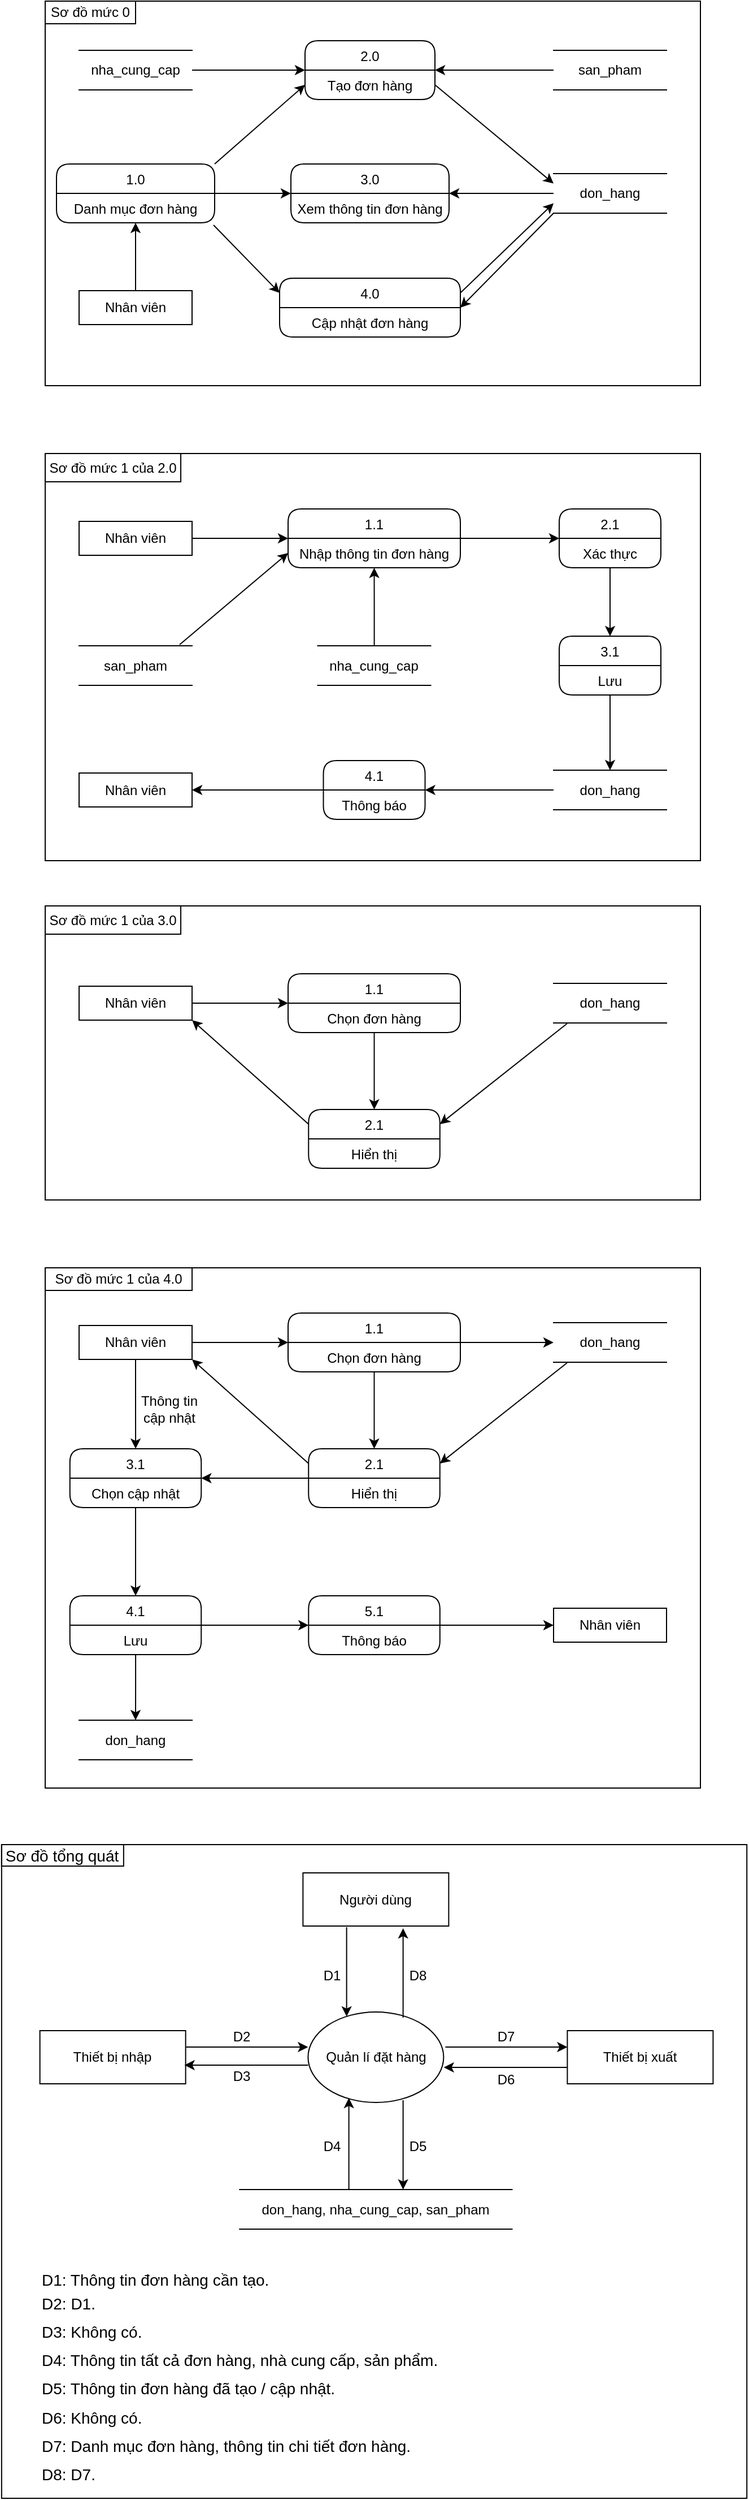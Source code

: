 <mxfile version="13.10.6" type="device"><diagram id="41ISdDbUmZsE106v7LN6" name="Page-1"><mxGraphModel dx="1422" dy="763" grid="1" gridSize="10" guides="1" tooltips="1" connect="1" arrows="1" fold="1" page="0" pageScale="1" pageWidth="850" pageHeight="1100" math="0" shadow="0"><root><mxCell id="0"/><mxCell id="1" parent="0"/><mxCell id="Vp9NdLtJBEE0PVD_UfXC-97" value="" style="rounded=0;whiteSpace=wrap;html=1;fillColor=none;" vertex="1" parent="1"><mxGeometry x="120" y="1000" width="580" height="260" as="geometry"/></mxCell><mxCell id="Vp9NdLtJBEE0PVD_UfXC-26" value="" style="rounded=0;whiteSpace=wrap;html=1;fillColor=none;" vertex="1" parent="1"><mxGeometry x="120" y="200" width="580" height="340" as="geometry"/></mxCell><mxCell id="Vp9NdLtJBEE0PVD_UfXC-86" style="edgeStyle=orthogonalEdgeStyle;rounded=0;orthogonalLoop=1;jettySize=auto;html=1;" edge="1" parent="1" source="Vp9NdLtJBEE0PVD_UfXC-28" target="Vp9NdLtJBEE0PVD_UfXC-84"><mxGeometry relative="1" as="geometry"/></mxCell><mxCell id="Vp9NdLtJBEE0PVD_UfXC-28" value="Nhân viên" style="rounded=0;whiteSpace=wrap;html=1;align=center;" vertex="1" parent="1"><mxGeometry x="150" y="456" width="100" height="30" as="geometry"/></mxCell><mxCell id="Vp9NdLtJBEE0PVD_UfXC-29" value="2.0" style="swimlane;fontStyle=0;childLayout=stackLayout;horizontal=1;startSize=26;fillColor=none;horizontalStack=0;resizeParent=1;resizeParentMax=0;resizeLast=0;collapsible=1;marginBottom=0;rounded=1;" vertex="1" parent="1"><mxGeometry x="350" y="235" width="115" height="52" as="geometry"/></mxCell><mxCell id="Vp9NdLtJBEE0PVD_UfXC-30" value="Tạo đơn hàng" style="text;strokeColor=none;fillColor=none;align=center;verticalAlign=top;spacingLeft=4;spacingRight=4;overflow=hidden;rotatable=0;points=[[0,0.5],[1,0.5]];portConstraint=eastwest;" vertex="1" parent="Vp9NdLtJBEE0PVD_UfXC-29"><mxGeometry y="26" width="115" height="26" as="geometry"/></mxCell><mxCell id="Vp9NdLtJBEE0PVD_UfXC-31" value="3.0" style="swimlane;fontStyle=0;childLayout=stackLayout;horizontal=1;startSize=26;fillColor=none;horizontalStack=0;resizeParent=1;resizeParentMax=0;resizeLast=0;collapsible=1;marginBottom=0;rounded=1;" vertex="1" parent="1"><mxGeometry x="337.5" y="344" width="140" height="52" as="geometry"/></mxCell><mxCell id="Vp9NdLtJBEE0PVD_UfXC-32" value="Xem thông tin đơn hàng" style="text;strokeColor=none;fillColor=none;align=center;verticalAlign=top;spacingLeft=4;spacingRight=4;overflow=hidden;rotatable=0;points=[[0,0.5],[1,0.5]];portConstraint=eastwest;" vertex="1" parent="Vp9NdLtJBEE0PVD_UfXC-31"><mxGeometry y="26" width="140" height="26" as="geometry"/></mxCell><mxCell id="Vp9NdLtJBEE0PVD_UfXC-33" value="4.0" style="swimlane;fontStyle=0;childLayout=stackLayout;horizontal=1;startSize=26;fillColor=none;horizontalStack=0;resizeParent=1;resizeParentMax=0;resizeLast=0;collapsible=1;marginBottom=0;rounded=1;" vertex="1" parent="1"><mxGeometry x="327.5" y="445" width="160" height="52" as="geometry"/></mxCell><mxCell id="Vp9NdLtJBEE0PVD_UfXC-34" value="Cập nhật đơn hàng" style="text;strokeColor=none;fillColor=none;align=center;verticalAlign=top;spacingLeft=4;spacingRight=4;overflow=hidden;rotatable=0;points=[[0,0.5],[1,0.5]];portConstraint=eastwest;" vertex="1" parent="Vp9NdLtJBEE0PVD_UfXC-33"><mxGeometry y="26" width="160" height="26" as="geometry"/></mxCell><mxCell id="Vp9NdLtJBEE0PVD_UfXC-37" style="edgeStyle=orthogonalEdgeStyle;rounded=0;orthogonalLoop=1;jettySize=auto;html=1;" edge="1" parent="1" source="Vp9NdLtJBEE0PVD_UfXC-38" target="Vp9NdLtJBEE0PVD_UfXC-31"><mxGeometry relative="1" as="geometry"/></mxCell><mxCell id="Vp9NdLtJBEE0PVD_UfXC-38" value="don_hang" style="shape=partialRectangle;whiteSpace=wrap;html=1;left=0;right=0;fillColor=none;rounded=1;align=center;" vertex="1" parent="1"><mxGeometry x="570" y="352.5" width="100" height="35" as="geometry"/></mxCell><mxCell id="Vp9NdLtJBEE0PVD_UfXC-39" value="" style="endArrow=classic;html=1;exitX=1;exitY=0.5;exitDx=0;exitDy=0;entryX=0;entryY=0.25;entryDx=0;entryDy=0;" edge="1" parent="1" source="Vp9NdLtJBEE0PVD_UfXC-30" target="Vp9NdLtJBEE0PVD_UfXC-38"><mxGeometry width="50" height="50" relative="1" as="geometry"><mxPoint x="600" y="215" as="sourcePoint"/><mxPoint x="550" y="265" as="targetPoint"/></mxGeometry></mxCell><mxCell id="Vp9NdLtJBEE0PVD_UfXC-40" value="" style="endArrow=classic;html=1;exitX=1;exitY=0.25;exitDx=0;exitDy=0;entryX=0;entryY=0.75;entryDx=0;entryDy=0;" edge="1" parent="1" source="Vp9NdLtJBEE0PVD_UfXC-33" target="Vp9NdLtJBEE0PVD_UfXC-38"><mxGeometry width="50" height="50" relative="1" as="geometry"><mxPoint x="560" y="545" as="sourcePoint"/><mxPoint x="610" y="495" as="targetPoint"/></mxGeometry></mxCell><mxCell id="Vp9NdLtJBEE0PVD_UfXC-41" value="" style="endArrow=classic;html=1;exitX=0;exitY=1;exitDx=0;exitDy=0;entryX=1;entryY=0.5;entryDx=0;entryDy=0;" edge="1" parent="1" source="Vp9NdLtJBEE0PVD_UfXC-38" target="Vp9NdLtJBEE0PVD_UfXC-33"><mxGeometry width="50" height="50" relative="1" as="geometry"><mxPoint x="610" y="388.75" as="sourcePoint"/><mxPoint x="497.5" y="468" as="targetPoint"/></mxGeometry></mxCell><mxCell id="Vp9NdLtJBEE0PVD_UfXC-42" value="Sơ đồ mức 0" style="rounded=0;whiteSpace=wrap;html=1;fillColor=none;" vertex="1" parent="1"><mxGeometry x="120.01" y="200" width="79.99" height="20" as="geometry"/></mxCell><mxCell id="Vp9NdLtJBEE0PVD_UfXC-61" style="edgeStyle=orthogonalEdgeStyle;rounded=0;orthogonalLoop=1;jettySize=auto;html=1;" edge="1" parent="1" source="Vp9NdLtJBEE0PVD_UfXC-43" target="Vp9NdLtJBEE0PVD_UfXC-29"><mxGeometry relative="1" as="geometry"/></mxCell><mxCell id="Vp9NdLtJBEE0PVD_UfXC-43" value="san_pham" style="shape=partialRectangle;whiteSpace=wrap;html=1;left=0;right=0;fillColor=none;rounded=1;align=center;" vertex="1" parent="1"><mxGeometry x="570" y="243.5" width="100" height="35" as="geometry"/></mxCell><mxCell id="Vp9NdLtJBEE0PVD_UfXC-44" value="" style="rounded=0;whiteSpace=wrap;html=1;fillColor=none;" vertex="1" parent="1"><mxGeometry x="120.01" y="600" width="580" height="360" as="geometry"/></mxCell><mxCell id="Vp9NdLtJBEE0PVD_UfXC-45" style="edgeStyle=orthogonalEdgeStyle;rounded=0;orthogonalLoop=1;jettySize=auto;html=1;" edge="1" parent="1" source="Vp9NdLtJBEE0PVD_UfXC-46" target="Vp9NdLtJBEE0PVD_UfXC-48"><mxGeometry relative="1" as="geometry"/></mxCell><mxCell id="Vp9NdLtJBEE0PVD_UfXC-46" value="Nhân viên" style="rounded=0;whiteSpace=wrap;html=1;align=center;" vertex="1" parent="1"><mxGeometry x="150.01" y="660" width="100" height="30" as="geometry"/></mxCell><mxCell id="Vp9NdLtJBEE0PVD_UfXC-47" style="edgeStyle=orthogonalEdgeStyle;rounded=0;orthogonalLoop=1;jettySize=auto;html=1;" edge="1" parent="1" source="Vp9NdLtJBEE0PVD_UfXC-48" target="Vp9NdLtJBEE0PVD_UfXC-68"><mxGeometry relative="1" as="geometry"><mxPoint x="575.01" y="675" as="targetPoint"/></mxGeometry></mxCell><mxCell id="Vp9NdLtJBEE0PVD_UfXC-48" value="1.1" style="swimlane;fontStyle=0;childLayout=stackLayout;horizontal=1;startSize=26;fillColor=none;horizontalStack=0;resizeParent=1;resizeParentMax=0;resizeLast=0;collapsible=1;marginBottom=0;rounded=1;" vertex="1" parent="1"><mxGeometry x="335.01" y="649" width="152.5" height="52" as="geometry"/></mxCell><mxCell id="Vp9NdLtJBEE0PVD_UfXC-49" value="Nhập thông tin đơn hàng" style="text;strokeColor=none;fillColor=none;align=center;verticalAlign=top;spacingLeft=4;spacingRight=4;overflow=hidden;rotatable=0;points=[[0,0.5],[1,0.5]];portConstraint=eastwest;" vertex="1" parent="Vp9NdLtJBEE0PVD_UfXC-48"><mxGeometry y="26" width="152.5" height="26" as="geometry"/></mxCell><mxCell id="Vp9NdLtJBEE0PVD_UfXC-58" value="Sơ đồ mức 1 của 2.0" style="rounded=0;whiteSpace=wrap;html=1;fillColor=none;" vertex="1" parent="1"><mxGeometry x="120.02" y="600" width="120" height="25" as="geometry"/></mxCell><mxCell id="Vp9NdLtJBEE0PVD_UfXC-60" style="edgeStyle=orthogonalEdgeStyle;rounded=0;orthogonalLoop=1;jettySize=auto;html=1;" edge="1" parent="1" source="Vp9NdLtJBEE0PVD_UfXC-59" target="Vp9NdLtJBEE0PVD_UfXC-29"><mxGeometry relative="1" as="geometry"/></mxCell><mxCell id="Vp9NdLtJBEE0PVD_UfXC-59" value="nha_cung_cap" style="shape=partialRectangle;whiteSpace=wrap;html=1;left=0;right=0;fillColor=none;rounded=1;align=center;" vertex="1" parent="1"><mxGeometry x="150.01" y="243.5" width="100" height="35" as="geometry"/></mxCell><mxCell id="Vp9NdLtJBEE0PVD_UfXC-62" value="san_pham" style="shape=partialRectangle;whiteSpace=wrap;html=1;left=0;right=0;fillColor=none;rounded=1;align=center;" vertex="1" parent="1"><mxGeometry x="150" y="770" width="100" height="35" as="geometry"/></mxCell><mxCell id="Vp9NdLtJBEE0PVD_UfXC-65" style="edgeStyle=orthogonalEdgeStyle;rounded=0;orthogonalLoop=1;jettySize=auto;html=1;" edge="1" parent="1" source="Vp9NdLtJBEE0PVD_UfXC-63" target="Vp9NdLtJBEE0PVD_UfXC-48"><mxGeometry relative="1" as="geometry"/></mxCell><mxCell id="Vp9NdLtJBEE0PVD_UfXC-63" value="nha_cung_cap" style="shape=partialRectangle;whiteSpace=wrap;html=1;left=0;right=0;fillColor=none;rounded=1;align=center;" vertex="1" parent="1"><mxGeometry x="361.26" y="770" width="100" height="35" as="geometry"/></mxCell><mxCell id="Vp9NdLtJBEE0PVD_UfXC-64" value="" style="endArrow=classic;html=1;exitX=0.89;exitY=-0.029;exitDx=0;exitDy=0;exitPerimeter=0;entryX=0;entryY=0.5;entryDx=0;entryDy=0;" edge="1" parent="1" source="Vp9NdLtJBEE0PVD_UfXC-62" target="Vp9NdLtJBEE0PVD_UfXC-49"><mxGeometry width="50" height="50" relative="1" as="geometry"><mxPoint x="400" y="730" as="sourcePoint"/><mxPoint x="450" y="680" as="targetPoint"/></mxGeometry></mxCell><mxCell id="Vp9NdLtJBEE0PVD_UfXC-72" style="edgeStyle=orthogonalEdgeStyle;rounded=0;orthogonalLoop=1;jettySize=auto;html=1;" edge="1" parent="1" source="Vp9NdLtJBEE0PVD_UfXC-68" target="Vp9NdLtJBEE0PVD_UfXC-70"><mxGeometry relative="1" as="geometry"/></mxCell><mxCell id="Vp9NdLtJBEE0PVD_UfXC-68" value="2.1" style="swimlane;fontStyle=0;childLayout=stackLayout;horizontal=1;startSize=26;fillColor=none;horizontalStack=0;resizeParent=1;resizeParentMax=0;resizeLast=0;collapsible=1;marginBottom=0;rounded=1;" vertex="1" parent="1"><mxGeometry x="575" y="649" width="90" height="52" as="geometry"/></mxCell><mxCell id="Vp9NdLtJBEE0PVD_UfXC-69" value="Xác thực" style="text;strokeColor=none;fillColor=none;align=center;verticalAlign=top;spacingLeft=4;spacingRight=4;overflow=hidden;rotatable=0;points=[[0,0.5],[1,0.5]];portConstraint=eastwest;" vertex="1" parent="Vp9NdLtJBEE0PVD_UfXC-68"><mxGeometry y="26" width="90" height="26" as="geometry"/></mxCell><mxCell id="Vp9NdLtJBEE0PVD_UfXC-74" style="edgeStyle=orthogonalEdgeStyle;rounded=0;orthogonalLoop=1;jettySize=auto;html=1;" edge="1" parent="1" source="Vp9NdLtJBEE0PVD_UfXC-70" target="Vp9NdLtJBEE0PVD_UfXC-73"><mxGeometry relative="1" as="geometry"/></mxCell><mxCell id="Vp9NdLtJBEE0PVD_UfXC-70" value="3.1" style="swimlane;fontStyle=0;childLayout=stackLayout;horizontal=1;startSize=26;fillColor=none;horizontalStack=0;resizeParent=1;resizeParentMax=0;resizeLast=0;collapsible=1;marginBottom=0;rounded=1;" vertex="1" parent="1"><mxGeometry x="575" y="761.5" width="90" height="52" as="geometry"/></mxCell><mxCell id="Vp9NdLtJBEE0PVD_UfXC-71" value="Lưu" style="text;strokeColor=none;fillColor=none;align=center;verticalAlign=top;spacingLeft=4;spacingRight=4;overflow=hidden;rotatable=0;points=[[0,0.5],[1,0.5]];portConstraint=eastwest;" vertex="1" parent="Vp9NdLtJBEE0PVD_UfXC-70"><mxGeometry y="26" width="90" height="26" as="geometry"/></mxCell><mxCell id="Vp9NdLtJBEE0PVD_UfXC-77" style="edgeStyle=orthogonalEdgeStyle;rounded=0;orthogonalLoop=1;jettySize=auto;html=1;" edge="1" parent="1" source="Vp9NdLtJBEE0PVD_UfXC-73" target="Vp9NdLtJBEE0PVD_UfXC-75"><mxGeometry relative="1" as="geometry"/></mxCell><mxCell id="Vp9NdLtJBEE0PVD_UfXC-73" value="don_hang" style="shape=partialRectangle;whiteSpace=wrap;html=1;left=0;right=0;fillColor=none;rounded=1;align=center;" vertex="1" parent="1"><mxGeometry x="570" y="880" width="100" height="35" as="geometry"/></mxCell><mxCell id="Vp9NdLtJBEE0PVD_UfXC-79" style="edgeStyle=orthogonalEdgeStyle;rounded=0;orthogonalLoop=1;jettySize=auto;html=1;" edge="1" parent="1" source="Vp9NdLtJBEE0PVD_UfXC-75" target="Vp9NdLtJBEE0PVD_UfXC-78"><mxGeometry relative="1" as="geometry"/></mxCell><mxCell id="Vp9NdLtJBEE0PVD_UfXC-75" value="4.1" style="swimlane;fontStyle=0;childLayout=stackLayout;horizontal=1;startSize=26;fillColor=none;horizontalStack=0;resizeParent=1;resizeParentMax=0;resizeLast=0;collapsible=1;marginBottom=0;rounded=1;" vertex="1" parent="1"><mxGeometry x="366.26" y="871.5" width="90" height="52" as="geometry"/></mxCell><mxCell id="Vp9NdLtJBEE0PVD_UfXC-76" value="Thông báo" style="text;strokeColor=none;fillColor=none;align=center;verticalAlign=top;spacingLeft=4;spacingRight=4;overflow=hidden;rotatable=0;points=[[0,0.5],[1,0.5]];portConstraint=eastwest;" vertex="1" parent="Vp9NdLtJBEE0PVD_UfXC-75"><mxGeometry y="26" width="90" height="26" as="geometry"/></mxCell><mxCell id="Vp9NdLtJBEE0PVD_UfXC-78" value="Nhân viên" style="rounded=0;whiteSpace=wrap;html=1;align=center;" vertex="1" parent="1"><mxGeometry x="150.01" y="882.5" width="100" height="30" as="geometry"/></mxCell><mxCell id="Vp9NdLtJBEE0PVD_UfXC-80" value="Nhân viên" style="rounded=0;whiteSpace=wrap;html=1;align=center;" vertex="1" parent="1"><mxGeometry x="150.01" y="1071" width="100" height="30" as="geometry"/></mxCell><mxCell id="Vp9NdLtJBEE0PVD_UfXC-81" style="edgeStyle=orthogonalEdgeStyle;rounded=0;orthogonalLoop=1;jettySize=auto;html=1;" edge="1" source="Vp9NdLtJBEE0PVD_UfXC-80" target="Vp9NdLtJBEE0PVD_UfXC-82" parent="1"><mxGeometry relative="1" as="geometry"/></mxCell><mxCell id="Vp9NdLtJBEE0PVD_UfXC-95" style="edgeStyle=orthogonalEdgeStyle;rounded=0;orthogonalLoop=1;jettySize=auto;html=1;" edge="1" parent="1" source="Vp9NdLtJBEE0PVD_UfXC-82" target="Vp9NdLtJBEE0PVD_UfXC-90"><mxGeometry relative="1" as="geometry"/></mxCell><mxCell id="Vp9NdLtJBEE0PVD_UfXC-82" value="1.1" style="swimlane;fontStyle=0;childLayout=stackLayout;horizontal=1;startSize=26;fillColor=none;horizontalStack=0;resizeParent=1;resizeParentMax=0;resizeLast=0;collapsible=1;marginBottom=0;rounded=1;" vertex="1" parent="1"><mxGeometry x="335.01" y="1060" width="152.5" height="52" as="geometry"/></mxCell><mxCell id="Vp9NdLtJBEE0PVD_UfXC-83" value="Chọn đơn hàng" style="text;strokeColor=none;fillColor=none;align=center;verticalAlign=top;spacingLeft=4;spacingRight=4;overflow=hidden;rotatable=0;points=[[0,0.5],[1,0.5]];portConstraint=eastwest;" vertex="1" parent="Vp9NdLtJBEE0PVD_UfXC-82"><mxGeometry y="26" width="152.5" height="26" as="geometry"/></mxCell><mxCell id="Vp9NdLtJBEE0PVD_UfXC-87" style="edgeStyle=orthogonalEdgeStyle;rounded=0;orthogonalLoop=1;jettySize=auto;html=1;" edge="1" parent="1" source="Vp9NdLtJBEE0PVD_UfXC-84" target="Vp9NdLtJBEE0PVD_UfXC-31"><mxGeometry relative="1" as="geometry"/></mxCell><mxCell id="Vp9NdLtJBEE0PVD_UfXC-84" value="1.0" style="swimlane;fontStyle=0;childLayout=stackLayout;horizontal=1;startSize=26;fillColor=none;horizontalStack=0;resizeParent=1;resizeParentMax=0;resizeLast=0;collapsible=1;marginBottom=0;rounded=1;" vertex="1" parent="1"><mxGeometry x="130" y="344" width="140" height="52" as="geometry"/></mxCell><mxCell id="Vp9NdLtJBEE0PVD_UfXC-85" value="Danh mục đơn hàng" style="text;strokeColor=none;fillColor=none;align=center;verticalAlign=top;spacingLeft=4;spacingRight=4;overflow=hidden;rotatable=0;points=[[0,0.5],[1,0.5]];portConstraint=eastwest;" vertex="1" parent="Vp9NdLtJBEE0PVD_UfXC-84"><mxGeometry y="26" width="140" height="26" as="geometry"/></mxCell><mxCell id="Vp9NdLtJBEE0PVD_UfXC-88" value="" style="endArrow=classic;html=1;exitX=1;exitY=0;exitDx=0;exitDy=0;entryX=0;entryY=0.5;entryDx=0;entryDy=0;" edge="1" parent="1" source="Vp9NdLtJBEE0PVD_UfXC-84" target="Vp9NdLtJBEE0PVD_UfXC-30"><mxGeometry width="50" height="50" relative="1" as="geometry"><mxPoint x="400" y="520" as="sourcePoint"/><mxPoint x="450" y="470" as="targetPoint"/></mxGeometry></mxCell><mxCell id="Vp9NdLtJBEE0PVD_UfXC-89" value="" style="endArrow=classic;html=1;entryX=0;entryY=0.25;entryDx=0;entryDy=0;exitX=0.993;exitY=1.077;exitDx=0;exitDy=0;exitPerimeter=0;" edge="1" parent="1" source="Vp9NdLtJBEE0PVD_UfXC-85" target="Vp9NdLtJBEE0PVD_UfXC-33"><mxGeometry width="50" height="50" relative="1" as="geometry"><mxPoint x="400" y="520" as="sourcePoint"/><mxPoint x="450" y="470" as="targetPoint"/></mxGeometry></mxCell><mxCell id="Vp9NdLtJBEE0PVD_UfXC-90" value="2.1" style="swimlane;fontStyle=0;childLayout=stackLayout;horizontal=1;startSize=26;fillColor=none;horizontalStack=0;resizeParent=1;resizeParentMax=0;resizeLast=0;collapsible=1;marginBottom=0;rounded=1;" vertex="1" parent="1"><mxGeometry x="353.13" y="1180" width="116.25" height="52" as="geometry"/></mxCell><mxCell id="Vp9NdLtJBEE0PVD_UfXC-91" value="Hiển thị" style="text;strokeColor=none;fillColor=none;align=center;verticalAlign=top;spacingLeft=4;spacingRight=4;overflow=hidden;rotatable=0;points=[[0,0.5],[1,0.5]];portConstraint=eastwest;" vertex="1" parent="Vp9NdLtJBEE0PVD_UfXC-90"><mxGeometry y="26" width="116.25" height="26" as="geometry"/></mxCell><mxCell id="Vp9NdLtJBEE0PVD_UfXC-92" value="don_hang" style="shape=partialRectangle;whiteSpace=wrap;html=1;left=0;right=0;fillColor=none;rounded=1;align=center;" vertex="1" parent="1"><mxGeometry x="570" y="1068.5" width="100" height="35" as="geometry"/></mxCell><mxCell id="Vp9NdLtJBEE0PVD_UfXC-94" value="" style="endArrow=classic;html=1;exitX=0.12;exitY=1.014;exitDx=0;exitDy=0;exitPerimeter=0;entryX=1;entryY=0.25;entryDx=0;entryDy=0;" edge="1" parent="1" source="Vp9NdLtJBEE0PVD_UfXC-92" target="Vp9NdLtJBEE0PVD_UfXC-90"><mxGeometry width="50" height="50" relative="1" as="geometry"><mxPoint x="400" y="1060" as="sourcePoint"/><mxPoint x="450" y="1010" as="targetPoint"/></mxGeometry></mxCell><mxCell id="Vp9NdLtJBEE0PVD_UfXC-96" value="" style="endArrow=classic;html=1;exitX=0;exitY=0.25;exitDx=0;exitDy=0;entryX=1;entryY=1;entryDx=0;entryDy=0;" edge="1" parent="1" source="Vp9NdLtJBEE0PVD_UfXC-90" target="Vp9NdLtJBEE0PVD_UfXC-80"><mxGeometry width="50" height="50" relative="1" as="geometry"><mxPoint x="400" y="1210" as="sourcePoint"/><mxPoint x="450" y="1160" as="targetPoint"/></mxGeometry></mxCell><mxCell id="Vp9NdLtJBEE0PVD_UfXC-98" value="Sơ đồ mức 1 của 3.0" style="rounded=0;whiteSpace=wrap;html=1;fillColor=none;" vertex="1" parent="1"><mxGeometry x="120.02" y="1000" width="120" height="25" as="geometry"/></mxCell><mxCell id="Vp9NdLtJBEE0PVD_UfXC-113" style="edgeStyle=orthogonalEdgeStyle;rounded=0;orthogonalLoop=1;jettySize=auto;html=1;" edge="1" parent="1" source="Vp9NdLtJBEE0PVD_UfXC-100" target="Vp9NdLtJBEE0PVD_UfXC-111"><mxGeometry relative="1" as="geometry"/></mxCell><mxCell id="Vp9NdLtJBEE0PVD_UfXC-100" value="Nhân viên" style="rounded=0;whiteSpace=wrap;html=1;align=center;" vertex="1" parent="1"><mxGeometry x="150" y="1371" width="100" height="30" as="geometry"/></mxCell><mxCell id="Vp9NdLtJBEE0PVD_UfXC-101" style="edgeStyle=orthogonalEdgeStyle;rounded=0;orthogonalLoop=1;jettySize=auto;html=1;" edge="1" parent="1" source="Vp9NdLtJBEE0PVD_UfXC-100" target="Vp9NdLtJBEE0PVD_UfXC-104"><mxGeometry relative="1" as="geometry"/></mxCell><mxCell id="Vp9NdLtJBEE0PVD_UfXC-102" style="edgeStyle=orthogonalEdgeStyle;rounded=0;orthogonalLoop=1;jettySize=auto;html=1;" edge="1" parent="1" source="Vp9NdLtJBEE0PVD_UfXC-104" target="Vp9NdLtJBEE0PVD_UfXC-108"><mxGeometry relative="1" as="geometry"/></mxCell><mxCell id="Vp9NdLtJBEE0PVD_UfXC-103" style="edgeStyle=orthogonalEdgeStyle;rounded=0;orthogonalLoop=1;jettySize=auto;html=1;" edge="1" parent="1" source="Vp9NdLtJBEE0PVD_UfXC-104" target="Vp9NdLtJBEE0PVD_UfXC-106"><mxGeometry relative="1" as="geometry"/></mxCell><mxCell id="Vp9NdLtJBEE0PVD_UfXC-104" value="1.1" style="swimlane;fontStyle=0;childLayout=stackLayout;horizontal=1;startSize=26;fillColor=none;horizontalStack=0;resizeParent=1;resizeParentMax=0;resizeLast=0;collapsible=1;marginBottom=0;rounded=1;" vertex="1" parent="1"><mxGeometry x="335" y="1360" width="152.5" height="52" as="geometry"/></mxCell><mxCell id="Vp9NdLtJBEE0PVD_UfXC-105" value="Chọn đơn hàng" style="text;strokeColor=none;fillColor=none;align=center;verticalAlign=top;spacingLeft=4;spacingRight=4;overflow=hidden;rotatable=0;points=[[0,0.5],[1,0.5]];portConstraint=eastwest;" vertex="1" parent="Vp9NdLtJBEE0PVD_UfXC-104"><mxGeometry y="26" width="152.5" height="26" as="geometry"/></mxCell><mxCell id="Vp9NdLtJBEE0PVD_UfXC-114" style="edgeStyle=orthogonalEdgeStyle;rounded=0;orthogonalLoop=1;jettySize=auto;html=1;" edge="1" parent="1" source="Vp9NdLtJBEE0PVD_UfXC-106" target="Vp9NdLtJBEE0PVD_UfXC-111"><mxGeometry relative="1" as="geometry"/></mxCell><mxCell id="Vp9NdLtJBEE0PVD_UfXC-106" value="2.1" style="swimlane;fontStyle=0;childLayout=stackLayout;horizontal=1;startSize=26;fillColor=none;horizontalStack=0;resizeParent=1;resizeParentMax=0;resizeLast=0;collapsible=1;marginBottom=0;rounded=1;" vertex="1" parent="1"><mxGeometry x="353.12" y="1480" width="116.25" height="52" as="geometry"/></mxCell><mxCell id="Vp9NdLtJBEE0PVD_UfXC-107" value="Hiển thị" style="text;strokeColor=none;fillColor=none;align=center;verticalAlign=top;spacingLeft=4;spacingRight=4;overflow=hidden;rotatable=0;points=[[0,0.5],[1,0.5]];portConstraint=eastwest;" vertex="1" parent="Vp9NdLtJBEE0PVD_UfXC-106"><mxGeometry y="26" width="116.25" height="26" as="geometry"/></mxCell><mxCell id="Vp9NdLtJBEE0PVD_UfXC-108" value="don_hang" style="shape=partialRectangle;whiteSpace=wrap;html=1;left=0;right=0;fillColor=none;rounded=1;align=center;" vertex="1" parent="1"><mxGeometry x="569.99" y="1368.5" width="100" height="35" as="geometry"/></mxCell><mxCell id="Vp9NdLtJBEE0PVD_UfXC-109" value="" style="endArrow=classic;html=1;exitX=0.12;exitY=1.014;exitDx=0;exitDy=0;exitPerimeter=0;entryX=1;entryY=0.25;entryDx=0;entryDy=0;" edge="1" parent="1" source="Vp9NdLtJBEE0PVD_UfXC-108" target="Vp9NdLtJBEE0PVD_UfXC-106"><mxGeometry width="50" height="50" relative="1" as="geometry"><mxPoint x="399.99" y="1360" as="sourcePoint"/><mxPoint x="449.99" y="1310" as="targetPoint"/></mxGeometry></mxCell><mxCell id="Vp9NdLtJBEE0PVD_UfXC-110" value="" style="endArrow=classic;html=1;exitX=0;exitY=0.25;exitDx=0;exitDy=0;entryX=1;entryY=1;entryDx=0;entryDy=0;" edge="1" parent="1" source="Vp9NdLtJBEE0PVD_UfXC-106" target="Vp9NdLtJBEE0PVD_UfXC-100"><mxGeometry width="50" height="50" relative="1" as="geometry"><mxPoint x="399.99" y="1510" as="sourcePoint"/><mxPoint x="449.99" y="1460" as="targetPoint"/></mxGeometry></mxCell><mxCell id="Vp9NdLtJBEE0PVD_UfXC-118" style="edgeStyle=orthogonalEdgeStyle;rounded=0;orthogonalLoop=1;jettySize=auto;html=1;" edge="1" parent="1" source="Vp9NdLtJBEE0PVD_UfXC-111" target="Vp9NdLtJBEE0PVD_UfXC-116"><mxGeometry relative="1" as="geometry"/></mxCell><mxCell id="Vp9NdLtJBEE0PVD_UfXC-111" value="3.1" style="swimlane;fontStyle=0;childLayout=stackLayout;horizontal=1;startSize=26;fillColor=none;horizontalStack=0;resizeParent=1;resizeParentMax=0;resizeLast=0;collapsible=1;marginBottom=0;rounded=1;" vertex="1" parent="1"><mxGeometry x="141.89" y="1480" width="116.25" height="52" as="geometry"/></mxCell><mxCell id="Vp9NdLtJBEE0PVD_UfXC-112" value="Chọn cập nhật" style="text;strokeColor=none;fillColor=none;align=center;verticalAlign=top;spacingLeft=4;spacingRight=4;overflow=hidden;rotatable=0;points=[[0,0.5],[1,0.5]];portConstraint=eastwest;" vertex="1" parent="Vp9NdLtJBEE0PVD_UfXC-111"><mxGeometry y="26" width="116.25" height="26" as="geometry"/></mxCell><mxCell id="Vp9NdLtJBEE0PVD_UfXC-115" value="Thông tin cập nhật" style="text;html=1;strokeColor=none;fillColor=none;align=center;verticalAlign=middle;whiteSpace=wrap;rounded=0;" vertex="1" parent="1"><mxGeometry x="200" y="1430" width="60" height="30" as="geometry"/></mxCell><mxCell id="Vp9NdLtJBEE0PVD_UfXC-121" style="edgeStyle=orthogonalEdgeStyle;rounded=0;orthogonalLoop=1;jettySize=auto;html=1;" edge="1" parent="1" source="Vp9NdLtJBEE0PVD_UfXC-116" target="Vp9NdLtJBEE0PVD_UfXC-119"><mxGeometry relative="1" as="geometry"/></mxCell><mxCell id="Vp9NdLtJBEE0PVD_UfXC-125" style="edgeStyle=orthogonalEdgeStyle;rounded=0;orthogonalLoop=1;jettySize=auto;html=1;" edge="1" parent="1" source="Vp9NdLtJBEE0PVD_UfXC-116" target="Vp9NdLtJBEE0PVD_UfXC-122"><mxGeometry relative="1" as="geometry"/></mxCell><mxCell id="Vp9NdLtJBEE0PVD_UfXC-116" value="4.1" style="swimlane;fontStyle=0;childLayout=stackLayout;horizontal=1;startSize=26;fillColor=none;horizontalStack=0;resizeParent=1;resizeParentMax=0;resizeLast=0;collapsible=1;marginBottom=0;rounded=1;" vertex="1" parent="1"><mxGeometry x="141.88" y="1610" width="116.25" height="52" as="geometry"/></mxCell><mxCell id="Vp9NdLtJBEE0PVD_UfXC-117" value="Lưu" style="text;strokeColor=none;fillColor=none;align=center;verticalAlign=top;spacingLeft=4;spacingRight=4;overflow=hidden;rotatable=0;points=[[0,0.5],[1,0.5]];portConstraint=eastwest;" vertex="1" parent="Vp9NdLtJBEE0PVD_UfXC-116"><mxGeometry y="26" width="116.25" height="26" as="geometry"/></mxCell><mxCell id="Vp9NdLtJBEE0PVD_UfXC-119" value="don_hang" style="shape=partialRectangle;whiteSpace=wrap;html=1;left=0;right=0;fillColor=none;rounded=1;align=center;" vertex="1" parent="1"><mxGeometry x="150.02" y="1720" width="100" height="35" as="geometry"/></mxCell><mxCell id="Vp9NdLtJBEE0PVD_UfXC-126" style="edgeStyle=orthogonalEdgeStyle;rounded=0;orthogonalLoop=1;jettySize=auto;html=1;" edge="1" parent="1" source="Vp9NdLtJBEE0PVD_UfXC-122" target="Vp9NdLtJBEE0PVD_UfXC-124"><mxGeometry relative="1" as="geometry"/></mxCell><mxCell id="Vp9NdLtJBEE0PVD_UfXC-122" value="5.1" style="swimlane;fontStyle=0;childLayout=stackLayout;horizontal=1;startSize=26;fillColor=none;horizontalStack=0;resizeParent=1;resizeParentMax=0;resizeLast=0;collapsible=1;marginBottom=0;rounded=1;" vertex="1" parent="1"><mxGeometry x="353.14" y="1610" width="116.25" height="52" as="geometry"/></mxCell><mxCell id="Vp9NdLtJBEE0PVD_UfXC-123" value="Thông báo" style="text;strokeColor=none;fillColor=none;align=center;verticalAlign=top;spacingLeft=4;spacingRight=4;overflow=hidden;rotatable=0;points=[[0,0.5],[1,0.5]];portConstraint=eastwest;" vertex="1" parent="Vp9NdLtJBEE0PVD_UfXC-122"><mxGeometry y="26" width="116.25" height="26" as="geometry"/></mxCell><mxCell id="Vp9NdLtJBEE0PVD_UfXC-124" value="Nhân viên" style="rounded=0;whiteSpace=wrap;html=1;align=center;" vertex="1" parent="1"><mxGeometry x="570" y="1621" width="100" height="30" as="geometry"/></mxCell><mxCell id="Vp9NdLtJBEE0PVD_UfXC-127" value="" style="rounded=0;whiteSpace=wrap;html=1;fillColor=none;" vertex="1" parent="1"><mxGeometry x="120.02" y="1320" width="579.98" height="460" as="geometry"/></mxCell><mxCell id="Vp9NdLtJBEE0PVD_UfXC-128" value="Sơ đồ mức 1 của 4.0" style="rounded=0;whiteSpace=wrap;html=1;fillColor=none;" vertex="1" parent="1"><mxGeometry x="120.02" y="1320" width="130" height="20" as="geometry"/></mxCell><mxCell id="Vp9NdLtJBEE0PVD_UfXC-129" value="" style="rounded=0;whiteSpace=wrap;html=1;labelBackgroundColor=none;fillColor=none;fontSize=14;align=center;" vertex="1" parent="1"><mxGeometry x="81.43" y="1830" width="659.67" height="578" as="geometry"/></mxCell><mxCell id="Vp9NdLtJBEE0PVD_UfXC-130" value="Quản lí đặt hàng" style="ellipse;whiteSpace=wrap;html=1;rounded=1;fillColor=none;align=center;" vertex="1" parent="1"><mxGeometry x="352.69" y="1978" width="120" height="80" as="geometry"/></mxCell><mxCell id="Vp9NdLtJBEE0PVD_UfXC-131" value="Người dùng" style="rounded=0;whiteSpace=wrap;html=1;fillColor=none;align=center;" vertex="1" parent="1"><mxGeometry x="348.19" y="1855" width="129" height="47" as="geometry"/></mxCell><mxCell id="Vp9NdLtJBEE0PVD_UfXC-132" value="Thiết bị nhập" style="rounded=0;whiteSpace=wrap;html=1;fillColor=none;align=center;" vertex="1" parent="1"><mxGeometry x="115.32" y="1994.5" width="129" height="47" as="geometry"/></mxCell><mxCell id="Vp9NdLtJBEE0PVD_UfXC-133" value="Thiết bị xuất" style="rounded=0;whiteSpace=wrap;html=1;fillColor=none;align=center;" vertex="1" parent="1"><mxGeometry x="582.2" y="1994.5" width="129" height="47" as="geometry"/></mxCell><mxCell id="Vp9NdLtJBEE0PVD_UfXC-134" value="don_hang, nha_cung_cap, san_pham" style="shape=partialRectangle;whiteSpace=wrap;html=1;left=0;right=0;fillColor=none;rounded=1;align=center;" vertex="1" parent="1"><mxGeometry x="292.13" y="2135" width="241.12" height="35" as="geometry"/></mxCell><mxCell id="Vp9NdLtJBEE0PVD_UfXC-135" value="" style="endArrow=classic;html=1;" edge="1" parent="1"><mxGeometry width="50" height="50" relative="1" as="geometry"><mxPoint x="244.69" y="2009" as="sourcePoint"/><mxPoint x="352.69" y="2009" as="targetPoint"/></mxGeometry></mxCell><mxCell id="Vp9NdLtJBEE0PVD_UfXC-136" value="" style="endArrow=classic;html=1;" edge="1" parent="1"><mxGeometry width="50" height="50" relative="1" as="geometry"><mxPoint x="474.2" y="2009" as="sourcePoint"/><mxPoint x="582.2" y="2009" as="targetPoint"/></mxGeometry></mxCell><mxCell id="Vp9NdLtJBEE0PVD_UfXC-137" value="" style="endArrow=classic;html=1;" edge="1" parent="1"><mxGeometry width="50" height="50" relative="1" as="geometry"><mxPoint x="582.2" y="2027" as="sourcePoint"/><mxPoint x="472.81" y="2027" as="targetPoint"/></mxGeometry></mxCell><mxCell id="Vp9NdLtJBEE0PVD_UfXC-138" value="" style="endArrow=classic;html=1;" edge="1" parent="1"><mxGeometry width="50" height="50" relative="1" as="geometry"><mxPoint x="352.69" y="2025" as="sourcePoint"/><mxPoint x="243.3" y="2025" as="targetPoint"/></mxGeometry></mxCell><mxCell id="Vp9NdLtJBEE0PVD_UfXC-139" value="" style="endArrow=classic;html=1;" edge="1" parent="1"><mxGeometry width="50" height="50" relative="1" as="geometry"><mxPoint x="388.81" y="2135" as="sourcePoint"/><mxPoint x="388.81" y="2054" as="targetPoint"/></mxGeometry></mxCell><mxCell id="Vp9NdLtJBEE0PVD_UfXC-140" value="" style="endArrow=classic;html=1;" edge="1" parent="1"><mxGeometry width="50" height="50" relative="1" as="geometry"><mxPoint x="386.81" y="1903" as="sourcePoint"/><mxPoint x="386.81" y="1982" as="targetPoint"/></mxGeometry></mxCell><mxCell id="Vp9NdLtJBEE0PVD_UfXC-141" value="" style="endArrow=classic;html=1;" edge="1" parent="1"><mxGeometry width="50" height="50" relative="1" as="geometry"><mxPoint x="436.81" y="1983" as="sourcePoint"/><mxPoint x="436.81" y="1904" as="targetPoint"/></mxGeometry></mxCell><mxCell id="Vp9NdLtJBEE0PVD_UfXC-142" value="" style="endArrow=classic;html=1;" edge="1" parent="1"><mxGeometry width="50" height="50" relative="1" as="geometry"><mxPoint x="436.81" y="2056" as="sourcePoint"/><mxPoint x="436.81" y="2135" as="targetPoint"/></mxGeometry></mxCell><mxCell id="Vp9NdLtJBEE0PVD_UfXC-143" value="D1" style="text;html=1;strokeColor=none;fillColor=none;align=center;verticalAlign=middle;whiteSpace=wrap;rounded=0;" vertex="1" parent="1"><mxGeometry x="357.69" y="1936" width="32" height="20" as="geometry"/></mxCell><mxCell id="Vp9NdLtJBEE0PVD_UfXC-144" value="D2" style="text;html=1;strokeColor=none;fillColor=none;align=center;verticalAlign=middle;whiteSpace=wrap;rounded=0;" vertex="1" parent="1"><mxGeometry x="278.32" y="1990" width="32" height="20" as="geometry"/></mxCell><mxCell id="Vp9NdLtJBEE0PVD_UfXC-145" value="D3" style="text;html=1;strokeColor=none;fillColor=none;align=center;verticalAlign=middle;whiteSpace=wrap;rounded=0;" vertex="1" parent="1"><mxGeometry x="278.32" y="2025" width="32" height="20" as="geometry"/></mxCell><mxCell id="Vp9NdLtJBEE0PVD_UfXC-146" value="D4" style="text;html=1;strokeColor=none;fillColor=none;align=center;verticalAlign=middle;whiteSpace=wrap;rounded=0;" vertex="1" parent="1"><mxGeometry x="357.69" y="2087" width="32" height="20" as="geometry"/></mxCell><mxCell id="Vp9NdLtJBEE0PVD_UfXC-147" value="D5" style="text;html=1;strokeColor=none;fillColor=none;align=center;verticalAlign=middle;whiteSpace=wrap;rounded=0;" vertex="1" parent="1"><mxGeometry x="433.81" y="2087" width="32" height="20" as="geometry"/></mxCell><mxCell id="Vp9NdLtJBEE0PVD_UfXC-148" value="D6" style="text;html=1;strokeColor=none;fillColor=none;align=center;verticalAlign=middle;whiteSpace=wrap;rounded=0;" vertex="1" parent="1"><mxGeometry x="511.81" y="2028" width="32" height="20" as="geometry"/></mxCell><mxCell id="Vp9NdLtJBEE0PVD_UfXC-149" value="D7" style="text;html=1;strokeColor=none;fillColor=none;align=center;verticalAlign=middle;whiteSpace=wrap;rounded=0;" vertex="1" parent="1"><mxGeometry x="511.81" y="1990" width="32" height="20" as="geometry"/></mxCell><mxCell id="Vp9NdLtJBEE0PVD_UfXC-150" value="D8" style="text;html=1;strokeColor=none;fillColor=none;align=center;verticalAlign=middle;whiteSpace=wrap;rounded=0;" vertex="1" parent="1"><mxGeometry x="433.81" y="1936" width="32" height="20" as="geometry"/></mxCell><mxCell id="Vp9NdLtJBEE0PVD_UfXC-151" value="&lt;div style=&quot;font-size: 14px&quot;&gt;D1: Thông tin đơn hàng cần tạo.&lt;br&gt;&lt;/div&gt;&lt;div style=&quot;line-height: 180% ; font-size: 14px&quot;&gt;D2:&lt;font style=&quot;font-size: 14px&quot;&gt; &lt;/font&gt;D1.&lt;/div&gt;&lt;div style=&quot;line-height: 180% ; font-size: 14px&quot;&gt;D3: Không có.&lt;/div&gt;&lt;div style=&quot;line-height: 180% ; font-size: 14px&quot;&gt;D4: Thông tin tất cả đơn hàng, nhà cung cấp, sản phẩm.&lt;br&gt;&lt;/div&gt;&lt;div style=&quot;line-height: 180% ; font-size: 14px&quot;&gt;D5: Thông tin đơn hàng đã tạo / cập nhật.&lt;br&gt;&lt;/div&gt;&lt;div style=&quot;line-height: 180% ; font-size: 14px&quot;&gt;D6: Không có.&lt;br&gt;&lt;/div&gt;&lt;div style=&quot;line-height: 180% ; font-size: 14px&quot;&gt;D7: Danh mục đơn hàng, thông tin chi tiết đơn hàng.&lt;br&gt;&lt;/div&gt;&lt;div style=&quot;line-height: 180% ; font-size: 14px&quot;&gt;D8: D7.&lt;br&gt;&lt;/div&gt;" style="text;html=1;strokeColor=none;fillColor=none;align=left;verticalAlign=middle;rounded=0;fontSize=14;labelBorderColor=none;labelBackgroundColor=none;" vertex="1" parent="1"><mxGeometry x="115.32" y="2202" width="372.5" height="201" as="geometry"/></mxCell><mxCell id="Vp9NdLtJBEE0PVD_UfXC-152" value="Sơ đồ tổng quát" style="rounded=0;whiteSpace=wrap;html=1;labelBackgroundColor=none;fillColor=none;fontSize=14;align=center;" vertex="1" parent="1"><mxGeometry x="81.43" y="1830" width="108" height="19" as="geometry"/></mxCell></root></mxGraphModel></diagram></mxfile>